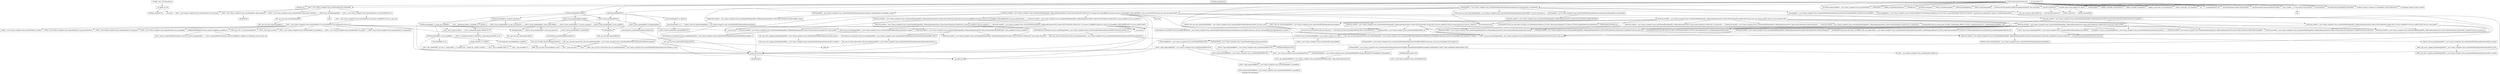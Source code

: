 digraph "Call graph: MC_SourceNow.ll" {
	label="Call graph: MC_SourceNow.ll";

	Node0x55b002b31580 [shape=record,label="{__cxx_global_var_init}"];
	Node0x55b002b31580 -> Node0x55b002b0f630;
	Node0x55b002b31580 -> Node0x55b002b9b7b0;
	Node0x55b002b0f630 [shape=record,label="{_ZNSt8ios_base4InitC1Ev}"];
	Node0x55b002b28890 [shape=record,label="{_ZNSt8ios_base4InitD1Ev}"];
	Node0x55b002b9b7b0 [shape=record,label="{__cxa_atexit}"];
	Node0x55b002b38a20 [shape=record,label="{_Z12MC_SourceNowP10MonteCarlo}"];
	Node0x55b002b38a20 -> Node0x55b002b0f740;
	Node0x55b002b38a20 -> Node0x55b002b7b3f0;
	Node0x55b002b38a20 -> Node0x55b002ae2c70;
	Node0x55b002b38a20 -> Node0x55b002adff20;
	Node0x55b002b38a20 -> Node0x55b002ba3d70;
	Node0x55b002b38a20 -> Node0x55b002b4ca80;
	Node0x55b002b38a20 -> Node0x55b002ae45f0;
	Node0x55b002b38a20 -> Node0x55b002ae3dc0;
	Node0x55b002b38a20 -> Node0x55b002ae3ea0;
	Node0x55b002b38a20 -> Node0x55b002ba88b0;
	Node0x55b002b38a20 -> Node0x55b002ae29f0;
	Node0x55b002b38a20 -> Node0x55b002ae1bf0;
	Node0x55b002b38a20 -> Node0x55b002ae1b80;
	Node0x55b002b38a20 -> Node0x55b002ae1640;
	Node0x55b002b38a20 -> Node0x55b002afef50;
	Node0x55b002b38a20 -> Node0x55b002b0f6b0;
	Node0x55b002b38a20 -> Node0x55b002ae1aa0;
	Node0x55b002b38a20 -> Node0x55b002ae1b10;
	Node0x55b002b38a20 -> Node0x55b002ae1a30;
	Node0x55b002b38a20 -> Node0x55b002addc10;
	Node0x55b002b38a20 -> Node0x55b002ae1810;
	Node0x55b002b38a20 -> Node0x55b002ae4430;
	Node0x55b002b38a20 -> Node0x55b002ae4660;
	Node0x55b002b38a20 -> Node0x55b002ae2ad0;
	Node0x55b002b38a20 -> Node0x55b002ae4860;
	Node0x55b002b38a20 -> Node0x55b002ae0c70;
	Node0x55b002b38a20 -> Node0x55b002adeef0;
	Node0x55b002b38a20 -> Node0x55b002ba8140;
	Node0x55b002b38a20 -> Node0x55b002ae1160;
	Node0x55b002b38a20 -> Node0x55b002ae4dd0;
	Node0x55b002b38a20 -> Node0x55b002ae0310;
	Node0x55b002b38a20 -> Node0x55b002ae2c00;
	Node0x55b002b38a20 -> Node0x55b002adff90;
	Node0x55b002ae1b80 [shape=record,label="{_ZNSt3mapINSt7__cxx1112basic_stringIcSt11char_traitsIcESaIcEEE18MaterialParametersSt4lessIS5_ESaISt4pairIKS5_S6_EEEixERSA_}"];
	Node0x55b002ae1b80 -> Node0x55b002ba71c0;
	Node0x55b002ae1b80 -> Node0x55b002af05c0;
	Node0x55b002ae1b80 -> Node0x55b002af4eb0;
	Node0x55b002ae1b80 -> Node0x55b002af5710;
	Node0x55b002ae1b80 -> Node0x55b002af5ca0;
	Node0x55b002ae1b80 -> Node0x55b002af7150;
	Node0x55b002ae1b80 -> Node0x55b002af78b0;
	Node0x55b002ae1b80 -> Node0x55b002af9530;
	Node0x55b002ae1b80 -> Node0x55b002afa4b0;
	Node0x55b002ae1b80 -> Node0x55b002afb730;
	Node0x55b002b0f740 [shape=record,label="{_ZNSaIcEC1Ev}"];
	Node0x55b002b7b3f0 [shape=record,label="{_ZNSt7__cxx1112basic_stringIcSt11char_traitsIcESaIcEEC2IS3_EEPKcRKS3_}"];
	Node0x55b002b7b3f0 -> Node0x55b002ba83e0;
	Node0x55b002b7b3f0 -> Node0x55b002b9b830;
	Node0x55b002b7b3f0 -> Node0x55b002b65110;
	Node0x55b002b7b3f0 -> Node0x55b002a9f2d0;
	Node0x55b002b7b3f0 -> Node0x55b002adf6d0;
	Node0x55b002addc10 [shape=record,label="{_ZNK9qs_vectorI9MC_DomainE4sizeEv}"];
	Node0x55b002ae1810 [shape=record,label="{_ZN9qs_vectorI9MC_DomainEixEi}"];
	Node0x55b002bb7b50 [shape=record,label="{__gxx_personality_v0}"];
	Node0x55b002ae2c70 [shape=record,label="{_ZN10NVTX_RangeC2ERKNSt7__cxx1112basic_stringIcSt11char_traitsIcESaIcEEE}"];
	Node0x55b002adff20 [shape=record,label="{_ZNSt7__cxx1112basic_stringIcSt11char_traitsIcESaIcEED1Ev}"];
	Node0x55b002ba3d70 [shape=record,label="{_ZNSaIcED1Ev}"];
	Node0x55b002b4ca80 [shape=record,label="{_ZNK9qs_vectorI8MaterialE4sizeEv}"];
	Node0x55b002ae45f0 [shape=record,label="{_ZNSaIdEC2Ev}"];
	Node0x55b002ae45f0 -> Node0x55b002bb7c60;
	Node0x55b002ae3dc0 [shape=record,label="{_ZNSt6vectorIdSaIdEEC2EmRKS0_}"];
	Node0x55b002ae3dc0 -> Node0x55b002bb7d10;
	Node0x55b002ae3dc0 -> Node0x55b002bb7dc0;
	Node0x55b002ae3dc0 -> Node0x55b002bb7e40;
	Node0x55b002ae3dc0 -> Node0x55b002ae44b0;
	Node0x55b002ae3ea0 [shape=record,label="{_ZNSaIdED2Ev}"];
	Node0x55b002ae3ea0 -> Node0x55b002aef860;
	Node0x55b002ae29f0 [shape=record,label="{_ZN9qs_vectorI8MaterialEixEi}"];
	Node0x55b002ae1bf0 [shape=record,label="{_ZNSt7__cxx1112basic_stringIcSt11char_traitsIcESaIcEEC1ERKS4_}"];
	Node0x55b002ae1640 [shape=record,label="{_ZNSt6vectorIdSaIdEEixEm}"];
	Node0x55b002ba71c0 [shape=record,label="{_ZNSt3mapINSt7__cxx1112basic_stringIcSt11char_traitsIcESaIcEEE18MaterialParametersSt4lessIS5_ESaISt4pairIKS5_S6_EEE11lower_boundERSA_}"];
	Node0x55b002ba71c0 -> Node0x55b002b309c0;
	Node0x55b002af05c0 [shape=record,label="{_ZNSt3mapINSt7__cxx1112basic_stringIcSt11char_traitsIcESaIcEEE18MaterialParametersSt4lessIS5_ESaISt4pairIKS5_S6_EEE3endEv}"];
	Node0x55b002af05c0 -> Node0x55b002b24ce0;
	Node0x55b002af5710 [shape=record,label="{_ZNKSt3mapINSt7__cxx1112basic_stringIcSt11char_traitsIcESaIcEEE18MaterialParametersSt4lessIS5_ESaISt4pairIKS5_S6_EEE8key_compEv}"];
	Node0x55b002af5710 -> Node0x55b002b25640;
	Node0x55b002bb9220 [shape=record,label="{_ZSt8_DestroyIPdEvT_S1_}"];
	Node0x55b002bb9220 -> Node0x55b002bb9400;
	Node0x55b002bb9400 [shape=record,label="{_ZNSt12_Destroy_auxILb1EE9__destroyIPdEEvT_S3_}"];
	Node0x55b002bb92d0 [shape=record,label="{_ZNSt12_Vector_baseIdSaIdEE13_M_deallocateEPdm}"];
	Node0x55b002bb92d0 -> Node0x55b002bb9480;
	Node0x55b002bb9380 [shape=record,label="{_ZNSt12_Vector_baseIdSaIdEE12_Vector_implD2Ev}"];
	Node0x55b002bb9380 -> Node0x55b002ae3ea0;
	Node0x55b002bb9480 [shape=record,label="{_ZNSt16allocator_traitsISaIdEE10deallocateERS0_Pdm}"];
	Node0x55b002bb9480 -> Node0x55b002bb9560;
	Node0x55b002bb9560 [shape=record,label="{_ZN9__gnu_cxx13new_allocatorIdE10deallocateEPdm}"];
	Node0x55b002bb9560 -> Node0x55b002bb9610;
	Node0x55b002ae4430 [shape=record,label="{_ZNK9qs_vectorI13MC_Cell_StateE4sizeEv}"];
	Node0x55b002ae4660 [shape=record,label="{_ZN9qs_vectorI13MC_Cell_StateEixEi}"];
	Node0x55b002ae4860 [shape=record,label="{_Z12mpiAllreducePvS_iiii}"];
	Node0x55b002ae0c70 [shape=record,label="{_ZN22ParticleVaultContainer12getVaultSizeEv}"];
	Node0x55b002adeef0 [shape=record,label="{_ZN22ParticleVaultContainer14sizeProcessingEv}"];
	Node0x55b002adff90 [shape=record,label="{_ZN11MC_ParticleC2Ev}"];
	Node0x55b002adff90 -> Node0x55b002afcd20;
	Node0x55b002adff90 -> Node0x55b002afdb30;
	Node0x55b002ae2c00 [shape=record,label="{_Z27rngSpawn_Random_Number_SeedPm}"];
	Node0x55b002ae0310 [shape=record,label="{_Z28MCT_Generate_Coordinate_3D_GPmiiR9MC_VectorP10MonteCarlo}"];
	Node0x55b002ae4dd0 [shape=record,label="{_ZN15DirectionCosine16Sample_IsotropicEPm}"];
	Node0x55b002ae1a30 [shape=record,label="{_Z9rngSamplePm}"];
	Node0x55b002ae1160 [shape=record,label="{llvm.fmuladd.f64}"];
	Node0x55b002ba8140 [shape=record,label="{_ZN12_GLOBAL__N_121Get_Speed_From_EnergyEd}"];
	Node0x55b002ba8140 -> Node0x55b002b02b60;
	Node0x55b002ae2ad0 [shape=record,label="{log}"];
	Node0x55b002ae1b10 [shape=record,label="{_ZN16MC_Base_ParticleC2ERK11MC_Particle}"];
	Node0x55b002ae1b10 -> Node0x55b002afcd20;
	Node0x55b002ae1b10 -> Node0x55b002b05700;
	Node0x55b002ae1aa0 [shape=record,label="{_ZN22ParticleVaultContainer21addProcessingParticleER16MC_Base_ParticleRm}"];
	Node0x55b002b0f6b0 [shape=record,label="{_ZN9qs_vectorI7BalanceEixEi}"];
	Node0x55b002afef50 [shape=record,label="{_ZNSt6vectorIdSaIdEED2Ev}"];
	Node0x55b002afef50 -> Node0x55b002b11210;
	Node0x55b002afef50 -> Node0x55b002b07940;
	Node0x55b002afef50 -> Node0x55b002ae44b0;
	Node0x55b002afef50 -> Node0x55b002b082e0;
	Node0x55b002ba88b0 [shape=record,label="{_ZN10NVTX_RangeD2Ev}"];
	Node0x55b002afcd20 [shape=record,label="{_ZN9MC_VectorC2Ev}"];
	Node0x55b002afdb30 [shape=record,label="{_ZN15DirectionCosineC2Ev}"];
	Node0x55b002b05700 [shape=record,label="{_ZN9MC_VectoraSERKS_}"];
	Node0x55b002b02b60 [shape=record,label="{sqrt}"];
	Node0x55b002ba83e0 [shape=record,label="{_ZNSt7__cxx1112basic_stringIcSt11char_traitsIcESaIcEE13_M_local_dataEv}"];
	Node0x55b002b9b830 [shape=record,label="{_ZNSt7__cxx1112basic_stringIcSt11char_traitsIcESaIcEE12_Alloc_hiderC1EPcRKS3_}"];
	Node0x55b002a9f2d0 [shape=record,label="{_ZNSt7__cxx1112basic_stringIcSt11char_traitsIcESaIcEE12_M_constructIPKcEEvT_S8_}"];
	Node0x55b002a9f2d0 -> Node0x55b002b0d2a0;
	Node0x55b002b65110 [shape=record,label="{_ZNSt11char_traitsIcE6lengthEPKc}"];
	Node0x55b002b65110 -> Node0x55b002b0e790;
	Node0x55b002b65110 -> Node0x55b002b10700;
	Node0x55b002adf6d0 [shape=record,label="{_ZNSt7__cxx1112basic_stringIcSt11char_traitsIcESaIcEE12_Alloc_hiderD2Ev}"];
	Node0x55b002adf6d0 -> Node0x55b002b11ee0;
	Node0x55b002b0d2a0 [shape=record,label="{_ZNSt7__cxx1112basic_stringIcSt11char_traitsIcESaIcEE16_M_construct_auxIPKcEEvT_S8_St12__false_type}"];
	Node0x55b002b0d2a0 -> Node0x55b002b128f0;
	Node0x55b002b128f0 [shape=record,label="{_ZNSt7__cxx1112basic_stringIcSt11char_traitsIcESaIcEE12_M_constructIPKcEEvT_S8_St20forward_iterator_tag}"];
	Node0x55b002b128f0 -> Node0x55b002b12ea0;
	Node0x55b002b128f0 -> Node0x55b002b32570;
	Node0x55b002b128f0 -> Node0x55b002b14a40;
	Node0x55b002b128f0 -> Node0x55b002b153d0;
	Node0x55b002b128f0 -> Node0x55b002af0750;
	Node0x55b002b128f0 -> Node0x55b002b08520;
	Node0x55b002b128f0 -> Node0x55b002b18d40;
	Node0x55b002b128f0 -> Node0x55b002b17db0;
	Node0x55b002b128f0 -> Node0x55b002b186b0;
	Node0x55b002b128f0 -> Node0x55b002bb8bb0;
	Node0x55b002b128f0 -> Node0x55b002bb8c30;
	Node0x55b002b128f0 -> Node0x55b002bb8cb0;
	Node0x55b002b128f0 -> Node0x55b002bb8d30;
	Node0x55b002b128f0 -> Node0x55b002b082e0;
	Node0x55b002b12ea0 [shape=record,label="{_ZN9__gnu_cxx17__is_null_pointerIKcEEbPT_}"];
	Node0x55b002b32570 [shape=record,label="{_ZSt19__throw_logic_errorPKc}"];
	Node0x55b002b14a40 [shape=record,label="{_ZSt8distanceIPKcENSt15iterator_traitsIT_E15difference_typeES3_S3_}"];
	Node0x55b002b14a40 -> Node0x55b002bb8db0;
	Node0x55b002b14a40 -> Node0x55b002bb8e30;
	Node0x55b002af0750 [shape=record,label="{_ZNSt7__cxx1112basic_stringIcSt11char_traitsIcESaIcEE7_M_dataEPc}"];
	Node0x55b002b153d0 [shape=record,label="{_ZNSt7__cxx1112basic_stringIcSt11char_traitsIcESaIcEE9_M_createERmm}"];
	Node0x55b002b08520 [shape=record,label="{_ZNSt7__cxx1112basic_stringIcSt11char_traitsIcESaIcEE11_M_capacityEm}"];
	Node0x55b002b17db0 [shape=record,label="{_ZNSt7__cxx1112basic_stringIcSt11char_traitsIcESaIcEE13_S_copy_charsEPcPKcS7_}"];
	Node0x55b002b18d40 [shape=record,label="{_ZNKSt7__cxx1112basic_stringIcSt11char_traitsIcESaIcEE7_M_dataEv}"];
	Node0x55b002b186b0 [shape=record,label="{__cxa_begin_catch}"];
	Node0x55b002bb8bb0 [shape=record,label="{_ZNSt7__cxx1112basic_stringIcSt11char_traitsIcESaIcEE10_M_disposeEv}"];
	Node0x55b002bb8c30 [shape=record,label="{__cxa_rethrow}"];
	Node0x55b002bb8cb0 [shape=record,label="{__cxa_end_catch}"];
	Node0x55b002b082e0 [shape=record,label="{__clang_call_terminate}"];
	Node0x55b002b082e0 -> Node0x55b002b186b0;
	Node0x55b002b082e0 -> Node0x55b002bb9060;
	Node0x55b002bb9060 [shape=record,label="{_ZSt9terminatev}"];
	Node0x55b002bb8d30 [shape=record,label="{_ZNSt7__cxx1112basic_stringIcSt11char_traitsIcESaIcEE13_M_set_lengthEm}"];
	Node0x55b002bb8e30 [shape=record,label="{_ZSt10__distanceIPKcENSt15iterator_traitsIT_E15difference_typeES3_S3_St26random_access_iterator_tag}"];
	Node0x55b002bb8db0 [shape=record,label="{_ZSt19__iterator_categoryIPKcENSt15iterator_traitsIT_E17iterator_categoryERKS3_}"];
	Node0x55b002b0e790 [shape=record,label="{_ZN9__gnu_cxx11char_traitsIcE6lengthEPKc}"];
	Node0x55b002b0e790 -> Node0x55b002bb9110;
	Node0x55b002b10700 [shape=record,label="{strlen}"];
	Node0x55b002bb9110 [shape=record,label="{_ZN9__gnu_cxx11char_traitsIcE2eqERKcS3_}"];
	Node0x55b002b11ee0 [shape=record,label="{_ZNSaIcED2Ev}"];
	Node0x55b002bb7c60 [shape=record,label="{_ZN9__gnu_cxx13new_allocatorIdEC2Ev}"];
	Node0x55b002aef860 [shape=record,label="{_ZN9__gnu_cxx13new_allocatorIdED2Ev}"];
	Node0x55b002b07940 [shape=record,label="{_ZSt8_DestroyIPddEvT_S1_RSaIT0_E}"];
	Node0x55b002b07940 -> Node0x55b002bb9220;
	Node0x55b002b11210 [shape=record,label="{_ZNSt12_Vector_baseIdSaIdEE19_M_get_Tp_allocatorEv}"];
	Node0x55b002ae44b0 [shape=record,label="{_ZNSt12_Vector_baseIdSaIdEED2Ev}"];
	Node0x55b002ae44b0 -> Node0x55b002bb92d0;
	Node0x55b002ae44b0 -> Node0x55b002bb9380;
	Node0x55b002ae44b0 -> Node0x55b002b082e0;
	Node0x55b002bbaab0 [shape=record,label="{_ZNK9__gnu_cxx13new_allocatorISt13_Rb_tree_nodeISt4pairIKNSt7__cxx1112basic_stringIcSt11char_traitsIcESaIcEEE18MaterialParametersEEE8max_sizeEv}"];
	Node0x55b002bba860 [shape=record,label="{_ZNSt16allocator_traitsISaISt13_Rb_tree_nodeISt4pairIKNSt7__cxx1112basic_stringIcSt11char_traitsIcESaIcEEE18MaterialParametersEEEE9constructISA_JRKSt21piecewise_construct_tSt5tupleIJRS8_EESI_IJEEEEEvRSC_PT_DpOT0_}"];
	Node0x55b002bba860 -> Node0x55b002bbab60;
	Node0x55b002bba5f0 [shape=record,label="{_ZNSt8_Rb_treeINSt7__cxx1112basic_stringIcSt11char_traitsIcESaIcEEESt4pairIKS5_18MaterialParametersESt10_Select1stIS9_ESt4lessIS5_ESaIS9_EE11_M_put_nodeEPSt13_Rb_tree_nodeIS9_E}"];
	Node0x55b002bba5f0 -> Node0x55b002bba670;
	Node0x55b002bba5f0 -> Node0x55b002bbac10;
	Node0x55b002bba5f0 -> Node0x55b002b082e0;
	Node0x55b002bbab60 [shape=record,label="{_ZN9__gnu_cxx13new_allocatorISt13_Rb_tree_nodeISt4pairIKNSt7__cxx1112basic_stringIcSt11char_traitsIcESaIcEEE18MaterialParametersEEE9constructISB_JRKSt21piecewise_construct_tSt5tupleIJRS9_EESI_IJEEEEEvPT_DpOT0_}"];
	Node0x55b002bbab60 -> Node0x55b002bbad40;
	Node0x55b002bbab60 -> Node0x55b002bbadc0;
	Node0x55b002bbad40 [shape=record,label="{_ZNSt5tupleIJRKNSt7__cxx1112basic_stringIcSt11char_traitsIcESaIcEEEEEC2EOS8_}"];
	Node0x55b002bbad40 -> Node0x55b002bbae40;
	Node0x55b002bbadc0 [shape=record,label="{_ZNSt4pairIKNSt7__cxx1112basic_stringIcSt11char_traitsIcESaIcEEE18MaterialParametersEC2IJRS6_EJEEESt21piecewise_construct_tSt5tupleIJDpT_EESC_IJDpT0_EE}"];
	Node0x55b002bbadc0 -> Node0x55b002bbaec0;
	Node0x55b002bbae40 [shape=record,label="{_ZNSt11_Tuple_implILm0EJRKNSt7__cxx1112basic_stringIcSt11char_traitsIcESaIcEEEEEC2EOS8_}"];
	Node0x55b002bbae40 -> Node0x55b002bbaf70;
	Node0x55b002bbae40 -> Node0x55b002b49180;
	Node0x55b002bbae40 -> Node0x55b002b082e0;
	Node0x55b002bbaf70 [shape=record,label="{_ZNSt11_Tuple_implILm0EJRKNSt7__cxx1112basic_stringIcSt11char_traitsIcESaIcEEEEE7_M_headERS8_}"];
	Node0x55b002bbaf70 -> Node0x55b002bbbc70;
	Node0x55b002b49180 [shape=record,label="{_ZNSt10_Head_baseILm0ERKNSt7__cxx1112basic_stringIcSt11char_traitsIcESaIcEEELb0EEC2ES7_}"];
	Node0x55b002bbbc70 [shape=record,label="{_ZNSt10_Head_baseILm0ERKNSt7__cxx1112basic_stringIcSt11char_traitsIcESaIcEEELb0EE7_M_headERS8_}"];
	Node0x55b002bbaec0 [shape=record,label="{_ZNSt4pairIKNSt7__cxx1112basic_stringIcSt11char_traitsIcESaIcEEE18MaterialParametersEC2IJRS6_EJLm0EEJETpTnmJEEERSt5tupleIJDpT_EERSB_IJDpT1_EESt12_Index_tupleIJXspT0_EEESK_IJXspT2_EEE}"];
	Node0x55b002bbaec0 -> Node0x55b002bbbcf0;
	Node0x55b002bbaec0 -> Node0x55b002ae1bf0;
	Node0x55b002bbaec0 -> Node0x55b002bbbe00;
	Node0x55b002bbaec0 -> Node0x55b002adff20;
	Node0x55b002bb9610 [shape=record,label="{_ZdlPv}"];
	Node0x55b002bb7d10 [shape=record,label="{_ZNSt6vectorIdSaIdEE17_S_check_init_lenEmRKS0_}"];
	Node0x55b002bb7d10 -> Node0x55b002bb96f0;
	Node0x55b002bb7d10 -> Node0x55b002bb97a0;
	Node0x55b002bb7d10 -> Node0x55b002ae3ea0;
	Node0x55b002bb7d10 -> Node0x55b002bb98d0;
	Node0x55b002bb7dc0 [shape=record,label="{_ZNSt12_Vector_baseIdSaIdEEC2EmRKS0_}"];
	Node0x55b002bb7dc0 -> Node0x55b002bb9950;
	Node0x55b002bb7dc0 -> Node0x55b002bb99d0;
	Node0x55b002bb7dc0 -> Node0x55b002bb9380;
	Node0x55b002bb7e40 [shape=record,label="{_ZNSt6vectorIdSaIdEE21_M_default_initializeEm}"];
	Node0x55b002bb7e40 -> Node0x55b002b11210;
	Node0x55b002bb7e40 -> Node0x55b002bb9b00;
	Node0x55b002bb97a0 [shape=record,label="{_ZNSt6vectorIdSaIdEE11_S_max_sizeERKS0_}"];
	Node0x55b002bb97a0 -> Node0x55b002bb9b80;
	Node0x55b002bb97a0 -> Node0x55b002bb9c00;
	Node0x55b002bb97a0 -> Node0x55b002b082e0;
	Node0x55b002bb96f0 [shape=record,label="{_ZNSaIdEC2ERKS_}"];
	Node0x55b002bb96f0 -> Node0x55b002bb9d30;
	Node0x55b002b52460 [shape=record,label="{_ZN18MaterialParametersD2Ev}"];
	Node0x55b002b52460 -> Node0x55b002adff20;
	Node0x55b002bb98d0 [shape=record,label="{_ZSt20__throw_length_errorPKc}"];
	Node0x55b002bb9b80 [shape=record,label="{_ZNSt16allocator_traitsISaIdEE8max_sizeERKS0_}"];
	Node0x55b002bb9b80 -> Node0x55b002bb9de0;
	Node0x55b002bb9c00 [shape=record,label="{_ZSt3minImERKT_S2_S2_}"];
	Node0x55b002bb9de0 [shape=record,label="{_ZNK9__gnu_cxx13new_allocatorIdE8max_sizeEv}"];
	Node0x55b002bb9d30 [shape=record,label="{_ZN9__gnu_cxx13new_allocatorIdEC2ERKS1_}"];
	Node0x55b002bb9950 [shape=record,label="{_ZNSt12_Vector_baseIdSaIdEE12_Vector_implC2ERKS0_}"];
	Node0x55b002bb9950 -> Node0x55b002bb96f0;
	Node0x55b002bb9950 -> Node0x55b002bb9ec0;
	Node0x55b002bb99d0 [shape=record,label="{_ZNSt12_Vector_baseIdSaIdEE17_M_create_storageEm}"];
	Node0x55b002bb99d0 -> Node0x55b002bb9f40;
	Node0x55b002bb9ec0 [shape=record,label="{_ZNSt12_Vector_baseIdSaIdEE17_Vector_impl_dataC2Ev}"];
	Node0x55b002bb9f40 [shape=record,label="{_ZNSt12_Vector_baseIdSaIdEE11_M_allocateEm}"];
	Node0x55b002bb9f40 -> Node0x55b002b18a80;
	Node0x55b002b18a80 [shape=record,label="{_ZNSt16allocator_traitsISaIdEE8allocateERS0_m}"];
	Node0x55b002b18a80 -> Node0x55b002b198f0;
	Node0x55b002b198f0 [shape=record,label="{_ZN9__gnu_cxx13new_allocatorIdE8allocateEmPKv}"];
	Node0x55b002b198f0 -> Node0x55b002bb9de0;
	Node0x55b002b198f0 -> Node0x55b002b1ad60;
	Node0x55b002b198f0 -> Node0x55b002b1b5a0;
	Node0x55b002b1ad60 [shape=record,label="{_ZSt17__throw_bad_allocv}"];
	Node0x55b002b1b5a0 [shape=record,label="{_Znwm}"];
	Node0x55b002bb9b00 [shape=record,label="{_ZSt27__uninitialized_default_n_aIPdmdET_S1_T0_RSaIT1_E}"];
	Node0x55b002bb9b00 -> Node0x55b002b1ccb0;
	Node0x55b002b1ccb0 [shape=record,label="{_ZSt25__uninitialized_default_nIPdmET_S1_T0_}"];
	Node0x55b002b1ccb0 -> Node0x55b002b1d970;
	Node0x55b002b1d970 [shape=record,label="{_ZNSt27__uninitialized_default_n_1ILb1EE18__uninit_default_nIPdmEET_S3_T0_}"];
	Node0x55b002b1d970 -> Node0x55b002b1f840;
	Node0x55b002b1f840 [shape=record,label="{_ZSt6fill_nIPdmdET_S1_T0_RKT1_}"];
	Node0x55b002b1f840 -> Node0x55b002b20200;
	Node0x55b002b1f840 -> Node0x55b002b23620;
	Node0x55b002b1f840 -> Node0x55b002b24120;
	Node0x55b002b24120 [shape=record,label="{_ZSt12__niter_wrapIPdET_RKS1_S1_}"];
	Node0x55b002b23620 [shape=record,label="{_ZSt10__fill_n_aIPdmdEN9__gnu_cxx11__enable_ifIXsr11__is_scalarIT1_EE7__valueET_E6__typeES4_T0_RKS3_}"];
	Node0x55b002b20200 [shape=record,label="{_ZSt12__niter_baseIPdET_S1_}"];
	Node0x55b002af4eb0 [shape=record,label="{_ZSteqRKSt17_Rb_tree_iteratorISt4pairIKNSt7__cxx1112basic_stringIcSt11char_traitsIcESaIcEEE18MaterialParametersEESC_}"];
	Node0x55b002af7150 [shape=record,label="{_ZNKSt4lessINSt7__cxx1112basic_stringIcSt11char_traitsIcESaIcEEEEclERKS5_S8_}"];
	Node0x55b002af7150 -> Node0x55b002b29df0;
	Node0x55b002af5ca0 [shape=record,label="{_ZNKSt17_Rb_tree_iteratorISt4pairIKNSt7__cxx1112basic_stringIcSt11char_traitsIcESaIcEEE18MaterialParametersEEdeEv}"];
	Node0x55b002af5ca0 -> Node0x55b002b2a700;
	Node0x55b002af5ca0 -> Node0x55b002b082e0;
	Node0x55b002afa4b0 [shape=record,label="{_ZNSt8_Rb_treeINSt7__cxx1112basic_stringIcSt11char_traitsIcESaIcEEESt4pairIKS5_18MaterialParametersESt10_Select1stIS9_ESt4lessIS5_ESaIS9_EE22_M_emplace_hint_uniqueIJRKSt21piecewise_construct_tSt5tupleIJRS7_EESK_IJEEEEESt17_Rb_tree_iteratorIS9_ESt23_Rb_tree_const_iteratorIS9_EDpOT_}"];
	Node0x55b002afa4b0 -> Node0x55b002b07430;
	Node0x55b002afa4b0 -> Node0x55b002afb730;
	Node0x55b002afa4b0 -> Node0x55b002b2f1e0;
	Node0x55b002afa4b0 -> Node0x55b002b11df0;
	Node0x55b002afa4b0 -> Node0x55b002b2fff0;
	Node0x55b002afa4b0 -> Node0x55b002b186b0;
	Node0x55b002afa4b0 -> Node0x55b002b31660;
	Node0x55b002afa4b0 -> Node0x55b002bb8c30;
	Node0x55b002afa4b0 -> Node0x55b002b082e0;
	Node0x55b002afa4b0 -> Node0x55b002b32220;
	Node0x55b002afa4b0 -> Node0x55b002bb8cb0;
	Node0x55b002afa4b0 -> Node0x55b002b32b60;
	Node0x55b002b32220 [shape=record,label="{_ZNSt17_Rb_tree_iteratorISt4pairIKNSt7__cxx1112basic_stringIcSt11char_traitsIcESaIcEEE18MaterialParametersEEC2EPSt18_Rb_tree_node_base}"];
	Node0x55b002af78b0 [shape=record,label="{_ZNSt23_Rb_tree_const_iteratorISt4pairIKNSt7__cxx1112basic_stringIcSt11char_traitsIcESaIcEEE18MaterialParametersEEC2ERKSt17_Rb_tree_iteratorIS9_E}"];
	Node0x55b002af9530 [shape=record,label="{_ZNSt5tupleIJRKNSt7__cxx1112basic_stringIcSt11char_traitsIcESaIcEEEEEC2IvTnNSt9enable_ifIXaaaaclsr4_TCCIT_EE19_ConstructibleTupleIS7_EEclsr4_TCCISB_EE27_ImplicitlyConvertibleTupleIS7_EEgesZT_Li1EEbE4typeELb1EEES7_}"];
	Node0x55b002af9530 -> Node0x55b002b34490;
	Node0x55b002afb730 [shape=record,label="{llvm.memcpy.p0.p0.i64}"];
	Node0x55b002b309c0 [shape=record,label="{_ZNSt8_Rb_treeINSt7__cxx1112basic_stringIcSt11char_traitsIcESaIcEEESt4pairIKS5_18MaterialParametersESt10_Select1stIS9_ESt4lessIS5_ESaIS9_EE11lower_boundERS7_}"];
	Node0x55b002b309c0 -> Node0x55b002b34e10;
	Node0x55b002b309c0 -> Node0x55b002b327f0;
	Node0x55b002b309c0 -> Node0x55b002b33b10;
	Node0x55b002b33b10 [shape=record,label="{_ZNSt8_Rb_treeINSt7__cxx1112basic_stringIcSt11char_traitsIcESaIcEEESt4pairIKS5_18MaterialParametersESt10_Select1stIS9_ESt4lessIS5_ESaIS9_EE14_M_lower_boundEPSt13_Rb_tree_nodeIS9_EPSt18_Rb_tree_node_baseRS7_}"];
	Node0x55b002b33b10 -> Node0x55b002b2f1e0;
	Node0x55b002b33b10 -> Node0x55b002af7150;
	Node0x55b002b33b10 -> Node0x55b002b36940;
	Node0x55b002b33b10 -> Node0x55b002b34760;
	Node0x55b002b33b10 -> Node0x55b002b32220;
	Node0x55b002b34e10 [shape=record,label="{_ZNSt8_Rb_treeINSt7__cxx1112basic_stringIcSt11char_traitsIcESaIcEEESt4pairIKS5_18MaterialParametersESt10_Select1stIS9_ESt4lessIS5_ESaIS9_EE8_M_beginEv}"];
	Node0x55b002b327f0 [shape=record,label="{_ZNSt8_Rb_treeINSt7__cxx1112basic_stringIcSt11char_traitsIcESaIcEEESt4pairIKS5_18MaterialParametersESt10_Select1stIS9_ESt4lessIS5_ESaIS9_EE6_M_endEv}"];
	Node0x55b002b2f1e0 [shape=record,label="{_ZNSt8_Rb_treeINSt7__cxx1112basic_stringIcSt11char_traitsIcESaIcEEESt4pairIKS5_18MaterialParametersESt10_Select1stIS9_ESt4lessIS5_ESaIS9_EE6_S_keyEPKSt13_Rb_tree_nodeIS9_E}"];
	Node0x55b002b2f1e0 -> Node0x55b002b38e60;
	Node0x55b002b2f1e0 -> Node0x55b002b3a930;
	Node0x55b002b36940 [shape=record,label="{_ZNSt8_Rb_treeINSt7__cxx1112basic_stringIcSt11char_traitsIcESaIcEEESt4pairIKS5_18MaterialParametersESt10_Select1stIS9_ESt4lessIS5_ESaIS9_EE7_S_leftEPSt18_Rb_tree_node_base}"];
	Node0x55b002b34760 [shape=record,label="{_ZNSt8_Rb_treeINSt7__cxx1112basic_stringIcSt11char_traitsIcESaIcEEESt4pairIKS5_18MaterialParametersESt10_Select1stIS9_ESt4lessIS5_ESaIS9_EE8_S_rightEPSt18_Rb_tree_node_base}"];
	Node0x55b002b3a930 [shape=record,label="{_ZNKSt10_Select1stISt4pairIKNSt7__cxx1112basic_stringIcSt11char_traitsIcESaIcEEE18MaterialParametersEEclERKS9_}"];
	Node0x55b002b38e60 [shape=record,label="{_ZNKSt13_Rb_tree_nodeISt4pairIKNSt7__cxx1112basic_stringIcSt11char_traitsIcESaIcEEE18MaterialParametersEE9_M_valptrEv}"];
	Node0x55b002b38e60 -> Node0x55b002b3bb40;
	Node0x55b002b24ce0 [shape=record,label="{_ZNSt8_Rb_treeINSt7__cxx1112basic_stringIcSt11char_traitsIcESaIcEEESt4pairIKS5_18MaterialParametersESt10_Select1stIS9_ESt4lessIS5_ESaIS9_EE3endEv}"];
	Node0x55b002b24ce0 -> Node0x55b002b32220;
	Node0x55b002b3bb40 [shape=record,label="{_ZNK9__gnu_cxx16__aligned_membufISt4pairIKNSt7__cxx1112basic_stringIcSt11char_traitsIcESaIcEEE18MaterialParametersEE6_M_ptrEv}"];
	Node0x55b002b3bb40 -> Node0x55b002b3d480;
	Node0x55b002b3d480 [shape=record,label="{_ZNK9__gnu_cxx16__aligned_membufISt4pairIKNSt7__cxx1112basic_stringIcSt11char_traitsIcESaIcEEE18MaterialParametersEE7_M_addrEv}"];
	Node0x55b002b25640 [shape=record,label="{_ZNKSt8_Rb_treeINSt7__cxx1112basic_stringIcSt11char_traitsIcESaIcEEESt4pairIKS5_18MaterialParametersESt10_Select1stIS9_ESt4lessIS5_ESaIS9_EE8key_compEv}"];
	Node0x55b002b29df0 [shape=record,label="{_ZStltIcSt11char_traitsIcESaIcEEbRKNSt7__cxx1112basic_stringIT_T0_T1_EESA_}"];
	Node0x55b002b29df0 -> Node0x55b002b3e0d0;
	Node0x55b002b29df0 -> Node0x55b002b082e0;
	Node0x55b002b3e0d0 [shape=record,label="{_ZNKSt7__cxx1112basic_stringIcSt11char_traitsIcESaIcEE7compareERKS4_}"];
	Node0x55b002b2a700 [shape=record,label="{_ZNSt13_Rb_tree_nodeISt4pairIKNSt7__cxx1112basic_stringIcSt11char_traitsIcESaIcEEE18MaterialParametersEE9_M_valptrEv}"];
	Node0x55b002b2a700 -> Node0x55b002b3e9b0;
	Node0x55b002b07430 [shape=record,label="{_ZNSt8_Rb_treeINSt7__cxx1112basic_stringIcSt11char_traitsIcESaIcEEESt4pairIKS5_18MaterialParametersESt10_Select1stIS9_ESt4lessIS5_ESaIS9_EE14_M_create_nodeIJRKSt21piecewise_construct_tSt5tupleIJRS7_EESK_IJEEEEEPSt13_Rb_tree_nodeIS9_EDpOT_}"];
	Node0x55b002b07430 -> Node0x55b002b41720;
	Node0x55b002b07430 -> Node0x55b002b424d0;
	Node0x55b002b3e9b0 [shape=record,label="{_ZN9__gnu_cxx16__aligned_membufISt4pairIKNSt7__cxx1112basic_stringIcSt11char_traitsIcESaIcEEE18MaterialParametersEE6_M_ptrEv}"];
	Node0x55b002b3e9b0 -> Node0x55b002b405a0;
	Node0x55b002b405a0 [shape=record,label="{_ZN9__gnu_cxx16__aligned_membufISt4pairIKNSt7__cxx1112basic_stringIcSt11char_traitsIcESaIcEEE18MaterialParametersEE7_M_addrEv}"];
	Node0x55b002b11df0 [shape=record,label="{_ZNSt8_Rb_treeINSt7__cxx1112basic_stringIcSt11char_traitsIcESaIcEEESt4pairIKS5_18MaterialParametersESt10_Select1stIS9_ESt4lessIS5_ESaIS9_EE29_M_get_insert_hint_unique_posESt23_Rb_tree_const_iteratorIS9_ERS7_}"];
	Node0x55b002b11df0 -> Node0x55b002b43e90;
	Node0x55b002b11df0 -> Node0x55b002b327f0;
	Node0x55b002b11df0 -> Node0x55b002b446e0;
	Node0x55b002b11df0 -> Node0x55b002b44c10;
	Node0x55b002b11df0 -> Node0x55b002b481c0;
	Node0x55b002b11df0 -> Node0x55b002af7150;
	Node0x55b002b11df0 -> Node0x55b002bba410;
	Node0x55b002b11df0 -> Node0x55b002b45ea0;
	Node0x55b002b11df0 -> Node0x55b002b46860;
	Node0x55b002b11df0 -> Node0x55b002bba310;
	Node0x55b002b11df0 -> Node0x55b002b34760;
	Node0x55b002b11df0 -> Node0x55b002afb730;
	Node0x55b002b11df0 -> Node0x55b002bba290;
	Node0x55b002b11df0 -> Node0x55b002b48c80;
	Node0x55b002b11df0 -> Node0x55b002bba390;
	Node0x55b002b43e90 [shape=record,label="{_ZNKSt23_Rb_tree_const_iteratorISt4pairIKNSt7__cxx1112basic_stringIcSt11char_traitsIcESaIcEEE18MaterialParametersEE13_M_const_castEv}"];
	Node0x55b002b43e90 -> Node0x55b002b32220;
	Node0x55b002b45ea0 [shape=record,label="{_ZNSt4pairIPSt18_Rb_tree_node_baseS1_EC2IRS1_TnNSt9enable_ifIXclsr5_PCCPE13_CopyMovePairILb1ES1_T_EEEbE4typeELb1EEERKS1_OS6_}"];
	Node0x55b002b2fff0 [shape=record,label="{_ZNSt8_Rb_treeINSt7__cxx1112basic_stringIcSt11char_traitsIcESaIcEEESt4pairIKS5_18MaterialParametersESt10_Select1stIS9_ESt4lessIS5_ESaIS9_EE14_M_insert_nodeEPSt18_Rb_tree_node_baseSH_PSt13_Rb_tree_nodeIS9_E}"];
	Node0x55b002b2fff0 -> Node0x55b002b327f0;
	Node0x55b002b2fff0 -> Node0x55b002b2f1e0;
	Node0x55b002b2fff0 -> Node0x55b002b481c0;
	Node0x55b002b2fff0 -> Node0x55b002af7150;
	Node0x55b002b2fff0 -> Node0x55b002bba4f0;
	Node0x55b002b2fff0 -> Node0x55b002b32220;
	Node0x55b002bba410 [shape=record,label="{_ZNSt4pairIPSt18_Rb_tree_node_baseS1_EC2IRS1_TnNSt9enable_ifIXclsr5_PCCPE13_MoveCopyPairILb1ET_S1_EEEbE4typeELb1EEEOS6_RKS1_}"];
	Node0x55b002b31660 [shape=record,label="{_ZNSt8_Rb_treeINSt7__cxx1112basic_stringIcSt11char_traitsIcESaIcEEESt4pairIKS5_18MaterialParametersESt10_Select1stIS9_ESt4lessIS5_ESaIS9_EE12_M_drop_nodeEPSt13_Rb_tree_nodeIS9_E}"];
	Node0x55b002b31660 -> Node0x55b002bba570;
	Node0x55b002b31660 -> Node0x55b002bba5f0;
	Node0x55b002b32b60 [shape=record,label="{llvm.trap}"];
	Node0x55b002b41720 [shape=record,label="{_ZNSt8_Rb_treeINSt7__cxx1112basic_stringIcSt11char_traitsIcESaIcEEESt4pairIKS5_18MaterialParametersESt10_Select1stIS9_ESt4lessIS5_ESaIS9_EE11_M_get_nodeEv}"];
	Node0x55b002b41720 -> Node0x55b002bba670;
	Node0x55b002b41720 -> Node0x55b002bba720;
	Node0x55b002b424d0 [shape=record,label="{_ZNSt8_Rb_treeINSt7__cxx1112basic_stringIcSt11char_traitsIcESaIcEEESt4pairIKS5_18MaterialParametersESt10_Select1stIS9_ESt4lessIS5_ESaIS9_EE17_M_construct_nodeIJRKSt21piecewise_construct_tSt5tupleIJRS7_EESK_IJEEEEEvPSt13_Rb_tree_nodeIS9_EDpOT_}"];
	Node0x55b002b424d0 -> Node0x55b002bba670;
	Node0x55b002b424d0 -> Node0x55b002b2a700;
	Node0x55b002b424d0 -> Node0x55b002bba860;
	Node0x55b002b424d0 -> Node0x55b002b186b0;
	Node0x55b002b424d0 -> Node0x55b002bba5f0;
	Node0x55b002b424d0 -> Node0x55b002bb8c30;
	Node0x55b002b424d0 -> Node0x55b002bb8cb0;
	Node0x55b002b424d0 -> Node0x55b002b082e0;
	Node0x55b002bba720 [shape=record,label="{_ZNSt16allocator_traitsISaISt13_Rb_tree_nodeISt4pairIKNSt7__cxx1112basic_stringIcSt11char_traitsIcESaIcEEE18MaterialParametersEEEE8allocateERSC_m}"];
	Node0x55b002bba720 -> Node0x55b002bbaa30;
	Node0x55b002bba670 [shape=record,label="{_ZNSt8_Rb_treeINSt7__cxx1112basic_stringIcSt11char_traitsIcESaIcEEESt4pairIKS5_18MaterialParametersESt10_Select1stIS9_ESt4lessIS5_ESaIS9_EE21_M_get_Node_allocatorEv}"];
	Node0x55b002bbaa30 [shape=record,label="{_ZN9__gnu_cxx13new_allocatorISt13_Rb_tree_nodeISt4pairIKNSt7__cxx1112basic_stringIcSt11char_traitsIcESaIcEEE18MaterialParametersEEE8allocateEmPKv}"];
	Node0x55b002bbaa30 -> Node0x55b002bbaab0;
	Node0x55b002bbaa30 -> Node0x55b002b1ad60;
	Node0x55b002bbaa30 -> Node0x55b002b1b5a0;
	Node0x55b002bbbcf0 [shape=record,label="{_ZSt3getILm0EJRKNSt7__cxx1112basic_stringIcSt11char_traitsIcESaIcEEEEERNSt13tuple_elementIXT_ESt5tupleIJDpT0_EEE4typeERSC_}"];
	Node0x55b002bbbcf0 -> Node0x55b002bbbf30;
	Node0x55b002bbbe00 [shape=record,label="{_ZN18MaterialParametersC2Ev}"];
	Node0x55b002bbbe00 -> Node0x55b002bbbfb0;
	Node0x55b002bbbf30 [shape=record,label="{_ZSt12__get_helperILm0ERKNSt7__cxx1112basic_stringIcSt11char_traitsIcESaIcEEEJEERT0_RSt11_Tuple_implIXT_EJS8_DpT1_EE}"];
	Node0x55b002bbbf30 -> Node0x55b002bbaf70;
	Node0x55b002bbbfb0 [shape=record,label="{_ZNSt7__cxx1112basic_stringIcSt11char_traitsIcESaIcEEC1Ev}"];
	Node0x55b002bbac10 [shape=record,label="{_ZNSt16allocator_traitsISaISt13_Rb_tree_nodeISt4pairIKNSt7__cxx1112basic_stringIcSt11char_traitsIcESaIcEEE18MaterialParametersEEEE10deallocateERSC_PSB_m}"];
	Node0x55b002bbac10 -> Node0x55b002bbc140;
	Node0x55b002bbc140 [shape=record,label="{_ZN9__gnu_cxx13new_allocatorISt13_Rb_tree_nodeISt4pairIKNSt7__cxx1112basic_stringIcSt11char_traitsIcESaIcEEE18MaterialParametersEEE10deallocateEPSC_m}"];
	Node0x55b002bbc140 -> Node0x55b002bb9610;
	Node0x55b002b446e0 [shape=record,label="{_ZNKSt8_Rb_treeINSt7__cxx1112basic_stringIcSt11char_traitsIcESaIcEEESt4pairIKS5_18MaterialParametersESt10_Select1stIS9_ESt4lessIS5_ESaIS9_EE4sizeEv}"];
	Node0x55b002b481c0 [shape=record,label="{_ZNSt8_Rb_treeINSt7__cxx1112basic_stringIcSt11char_traitsIcESaIcEEESt4pairIKS5_18MaterialParametersESt10_Select1stIS9_ESt4lessIS5_ESaIS9_EE6_S_keyEPKSt18_Rb_tree_node_base}"];
	Node0x55b002b481c0 -> Node0x55b002b2f1e0;
	Node0x55b002b44c10 [shape=record,label="{_ZNSt8_Rb_treeINSt7__cxx1112basic_stringIcSt11char_traitsIcESaIcEEESt4pairIKS5_18MaterialParametersESt10_Select1stIS9_ESt4lessIS5_ESaIS9_EE12_M_rightmostEv}"];
	Node0x55b002b46860 [shape=record,label="{_ZNSt8_Rb_treeINSt7__cxx1112basic_stringIcSt11char_traitsIcESaIcEEESt4pairIKS5_18MaterialParametersESt10_Select1stIS9_ESt4lessIS5_ESaIS9_EE24_M_get_insert_unique_posERS7_}"];
	Node0x55b002b46860 -> Node0x55b002b34e10;
	Node0x55b002b46860 -> Node0x55b002b327f0;
	Node0x55b002b46860 -> Node0x55b002b2f1e0;
	Node0x55b002b46860 -> Node0x55b002af7150;
	Node0x55b002b46860 -> Node0x55b002b36940;
	Node0x55b002b46860 -> Node0x55b002b34760;
	Node0x55b002b46860 -> Node0x55b002b32220;
	Node0x55b002b46860 -> Node0x55b002b2aba0;
	Node0x55b002b46860 -> Node0x55b002af4eb0;
	Node0x55b002b46860 -> Node0x55b002b4a300;
	Node0x55b002b46860 -> Node0x55b002bba390;
	Node0x55b002b46860 -> Node0x55b002b481c0;
	Node0x55b002b46860 -> Node0x55b002bba410;
	Node0x55b002bba290 [shape=record,label="{_ZNSt8_Rb_treeINSt7__cxx1112basic_stringIcSt11char_traitsIcESaIcEEESt4pairIKS5_18MaterialParametersESt10_Select1stIS9_ESt4lessIS5_ESaIS9_EE11_M_leftmostEv}"];
	Node0x55b002bba310 [shape=record,label="{_ZNSt4pairIPSt18_Rb_tree_node_baseS1_EC2IRS1_S4_TnNSt9enable_ifIXaaclsr5_PCCPE22_MoveConstructiblePairIT_T0_EEclsr5_PCCPE30_ImplicitlyMoveConvertiblePairIS6_S7_EEEbE4typeELb1EEEOS6_OS7_}"];
	Node0x55b002bba390 [shape=record,label="{_ZNSt17_Rb_tree_iteratorISt4pairIKNSt7__cxx1112basic_stringIcSt11char_traitsIcESaIcEEE18MaterialParametersEEmmEv}"];
	Node0x55b002bba390 -> Node0x55b002b4ac70;
	Node0x55b002b48c80 [shape=record,label="{_ZNSt17_Rb_tree_iteratorISt4pairIKNSt7__cxx1112basic_stringIcSt11char_traitsIcESaIcEEE18MaterialParametersEEppEv}"];
	Node0x55b002b48c80 -> Node0x55b002b4c580;
	Node0x55b002b2aba0 [shape=record,label="{_ZNSt8_Rb_treeINSt7__cxx1112basic_stringIcSt11char_traitsIcESaIcEEESt4pairIKS5_18MaterialParametersESt10_Select1stIS9_ESt4lessIS5_ESaIS9_EE5beginEv}"];
	Node0x55b002b2aba0 -> Node0x55b002b32220;
	Node0x55b002b4a300 [shape=record,label="{_ZNSt4pairIPSt18_Rb_tree_node_baseS1_EC2IRPSt13_Rb_tree_nodeIS_IKNSt7__cxx1112basic_stringIcSt11char_traitsIcESaIcEEE18MaterialParametersEERS1_TnNSt9enable_ifIXaaclsr5_PCCPE22_MoveConstructiblePairIT_T0_EEclsr5_PCCPE30_ImplicitlyMoveConvertiblePairISJ_SK_EEEbE4typeELb1EEEOSJ_OSK_}"];
	Node0x55b002b4ac70 [shape=record,label="{_ZSt18_Rb_tree_decrementPSt18_Rb_tree_node_base}"];
	Node0x55b002b4c580 [shape=record,label="{_ZSt18_Rb_tree_incrementPSt18_Rb_tree_node_base}"];
	Node0x55b002bba4f0 [shape=record,label="{_ZSt29_Rb_tree_insert_and_rebalancebPSt18_Rb_tree_node_baseS0_RS_}"];
	Node0x55b002bba570 [shape=record,label="{_ZNSt8_Rb_treeINSt7__cxx1112basic_stringIcSt11char_traitsIcESaIcEEESt4pairIKS5_18MaterialParametersESt10_Select1stIS9_ESt4lessIS5_ESaIS9_EE15_M_destroy_nodeEPSt13_Rb_tree_nodeIS9_E}"];
	Node0x55b002bba570 -> Node0x55b002bba670;
	Node0x55b002bba570 -> Node0x55b002b2a700;
	Node0x55b002bba570 -> Node0x55b002b4f9f0;
	Node0x55b002b4f9f0 [shape=record,label="{_ZNSt16allocator_traitsISaISt13_Rb_tree_nodeISt4pairIKNSt7__cxx1112basic_stringIcSt11char_traitsIcESaIcEEE18MaterialParametersEEEE7destroyISA_EEvRSC_PT_}"];
	Node0x55b002b4f9f0 -> Node0x55b002b507a0;
	Node0x55b002b507a0 [shape=record,label="{_ZN9__gnu_cxx13new_allocatorISt13_Rb_tree_nodeISt4pairIKNSt7__cxx1112basic_stringIcSt11char_traitsIcESaIcEEE18MaterialParametersEEE7destroyISB_EEvPT_}"];
	Node0x55b002b507a0 -> Node0x55b002b50ef0;
	Node0x55b002b50ef0 [shape=record,label="{_ZNSt4pairIKNSt7__cxx1112basic_stringIcSt11char_traitsIcESaIcEEE18MaterialParametersED2Ev}"];
	Node0x55b002b50ef0 -> Node0x55b002b52460;
	Node0x55b002b50ef0 -> Node0x55b002adff20;
	Node0x55b002b34490 [shape=record,label="{_ZNSt11_Tuple_implILm0EJRKNSt7__cxx1112basic_stringIcSt11char_traitsIcESaIcEEEEEC2ES7_}"];
	Node0x55b002b34490 -> Node0x55b002b49180;
	Node0x55b002b53120 [shape=record,label="{_GLOBAL__sub_I_MC_SourceNow.cc}"];
	Node0x55b002b53120 -> Node0x55b002b31580;
}
